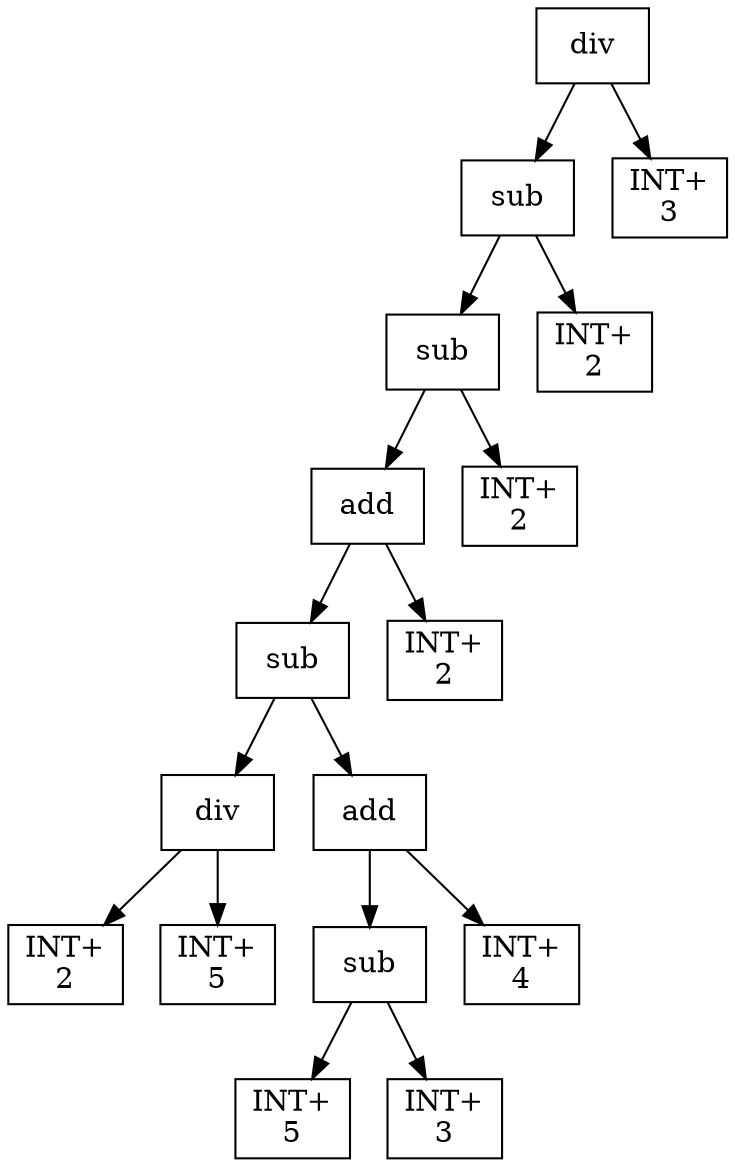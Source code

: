 digraph expr {
  node [shape=box];
  n1 [label="div"];
  n2 [label="sub"];
  n3 [label="sub"];
  n4 [label="add"];
  n5 [label="sub"];
  n6 [label="div"];
  n7 [label="INT+\n2"];
  n8 [label="INT+\n5"];
  n6 -> n7;
  n6 -> n8;
  n9 [label="add"];
  n10 [label="sub"];
  n11 [label="INT+\n5"];
  n12 [label="INT+\n3"];
  n10 -> n11;
  n10 -> n12;
  n13 [label="INT+\n4"];
  n9 -> n10;
  n9 -> n13;
  n5 -> n6;
  n5 -> n9;
  n14 [label="INT+\n2"];
  n4 -> n5;
  n4 -> n14;
  n15 [label="INT+\n2"];
  n3 -> n4;
  n3 -> n15;
  n16 [label="INT+\n2"];
  n2 -> n3;
  n2 -> n16;
  n17 [label="INT+\n3"];
  n1 -> n2;
  n1 -> n17;
}